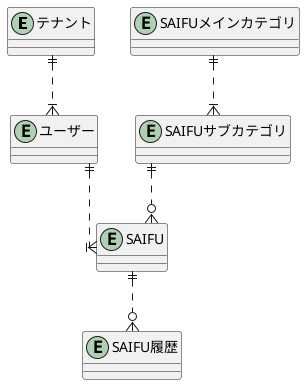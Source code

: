 @startuml ER_Concept
skinparam linetype ortho

' Entity
entity "テナント" as tenant {
}

entity "ユーザー" as user {
}

entity "SAIFU" as saifu {
}

entity "SAIFUメインカテゴリ" as saifuCategoryMain {
}

entity "SAIFUサブカテゴリ" as saifuCategorySub {
}

entity "SAIFU履歴" as saifuHistory {
}


' Relation

' Account
tenant ||..|{user

' SAIFU
user ||..|{saifu
saifu ||..o{saifuHistory
saifuCategoryMain ||..|{saifuCategorySub
saifuCategorySub ||..o{saifu

@enduml